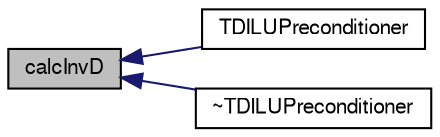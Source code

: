 digraph "calcInvD"
{
  bgcolor="transparent";
  edge [fontname="FreeSans",fontsize="10",labelfontname="FreeSans",labelfontsize="10"];
  node [fontname="FreeSans",fontsize="10",shape=record];
  rankdir="LR";
  Node362 [label="calcInvD",height=0.2,width=0.4,color="black", fillcolor="grey75", style="filled", fontcolor="black"];
  Node362 -> Node363 [dir="back",color="midnightblue",fontsize="10",style="solid",fontname="FreeSans"];
  Node363 [label="TDILUPreconditioner",height=0.2,width=0.4,color="black",URL="$a26818.html#a83033f343d8a210d84737857afb069b8",tooltip="Construct from matrix components and preconditioner data dictionary. "];
  Node362 -> Node364 [dir="back",color="midnightblue",fontsize="10",style="solid",fontname="FreeSans"];
  Node364 [label="~TDILUPreconditioner",height=0.2,width=0.4,color="black",URL="$a26818.html#a31d07522721fd96b74a7acf750a665d1"];
}
